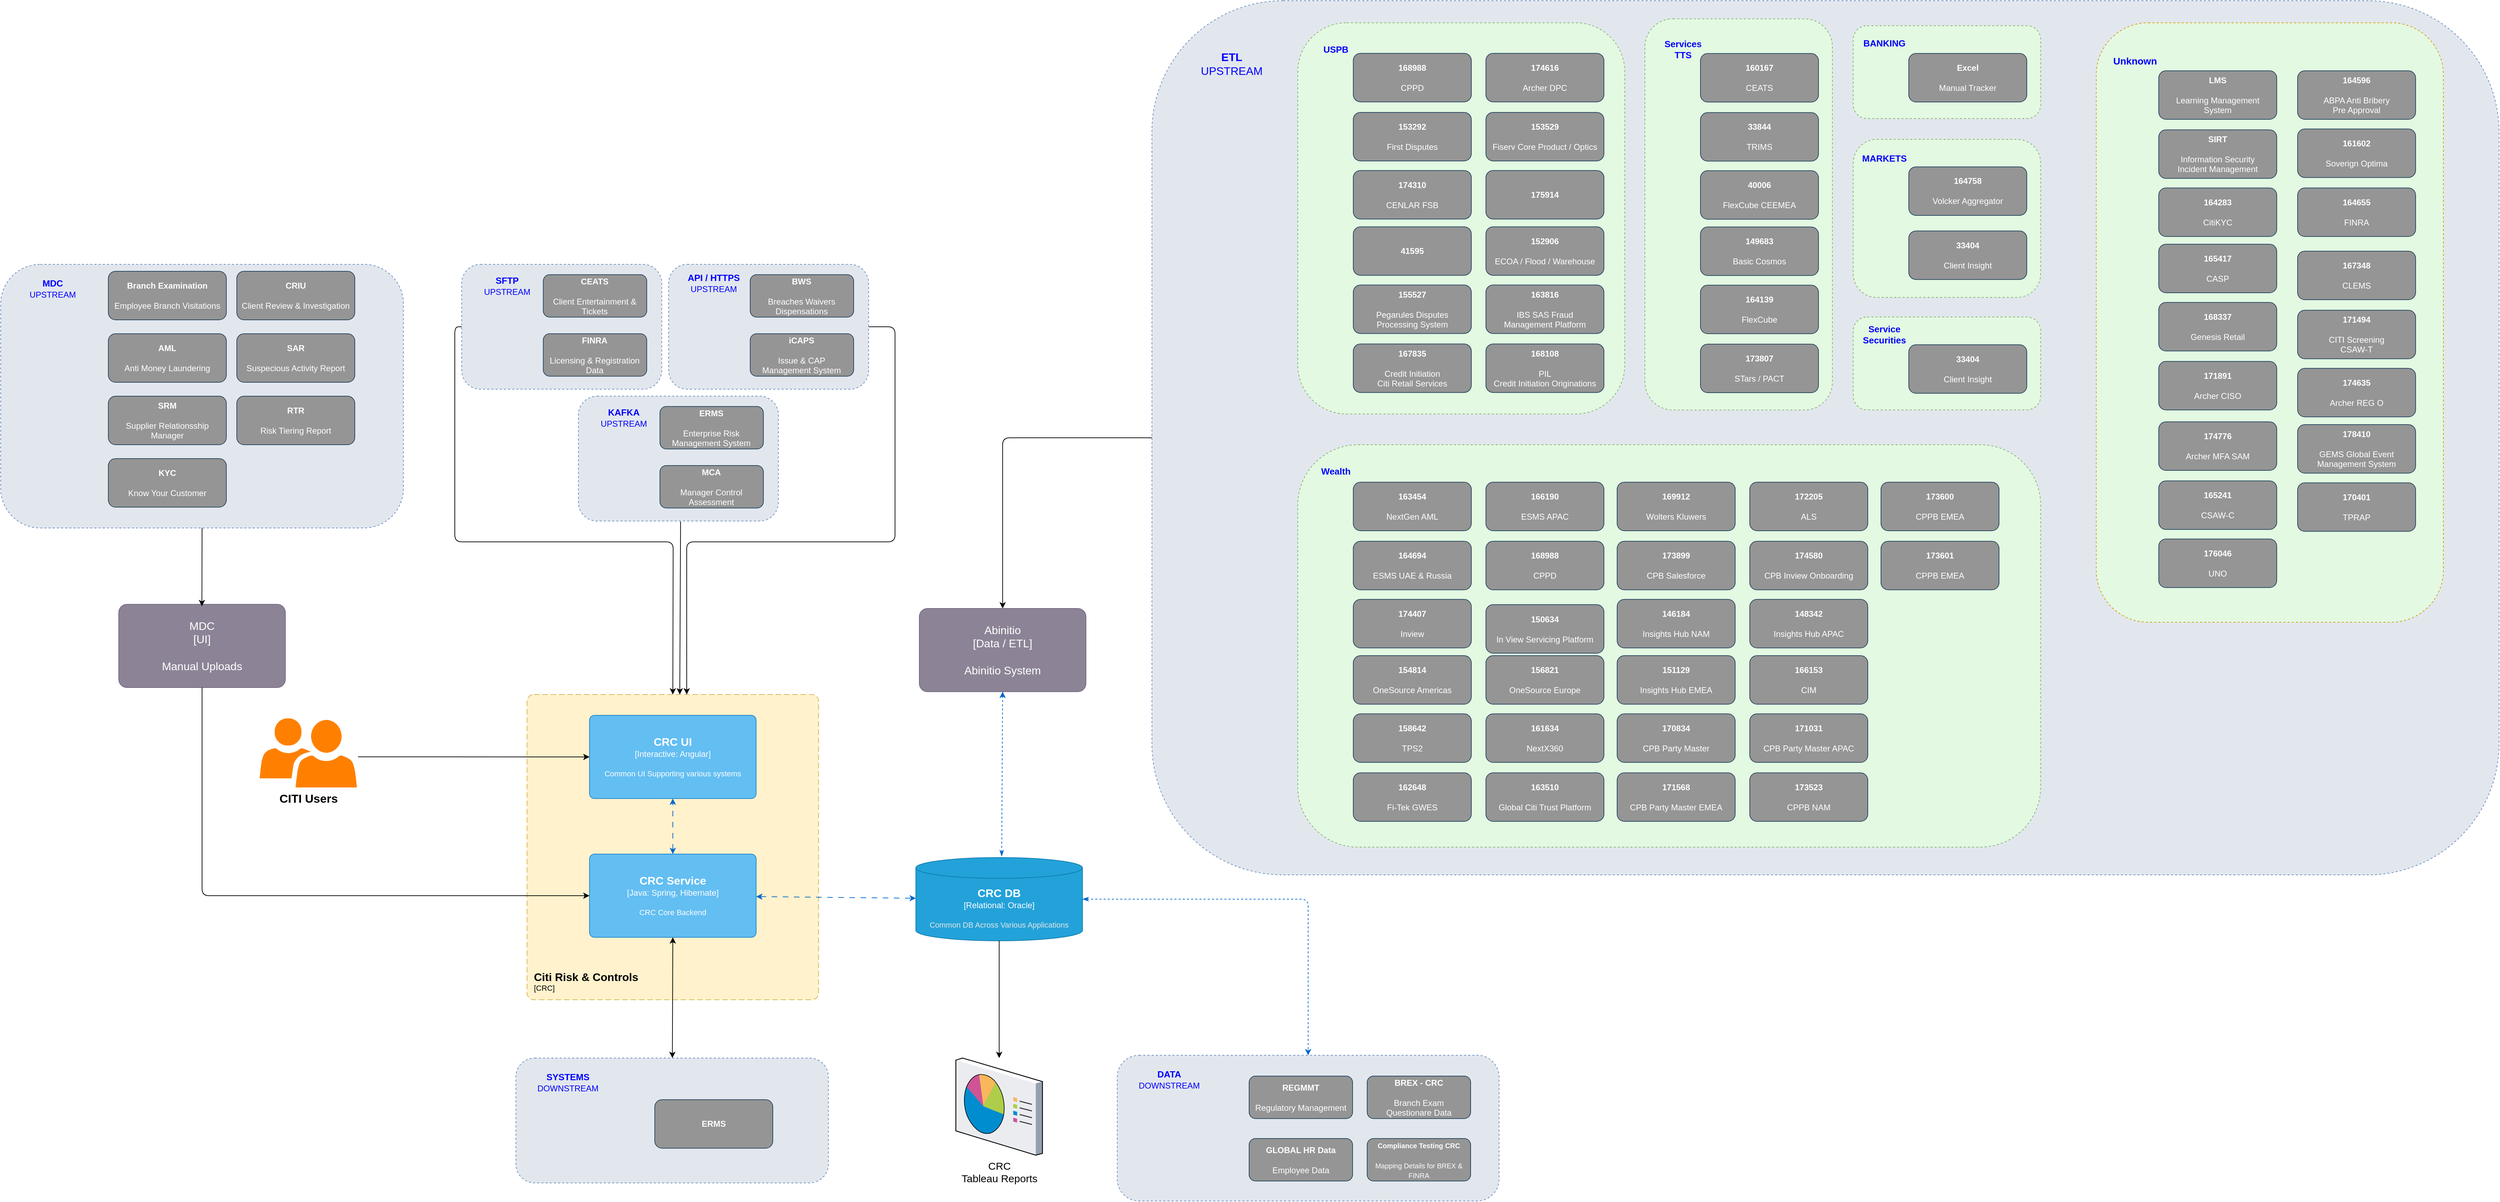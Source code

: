 <mxfile>
    <diagram id="bYiit0HkzSNfq9MBpLNF" name="Page-1">
        <mxGraphModel dx="2788" dy="2652" grid="1" gridSize="10" guides="1" tooltips="1" connect="1" arrows="1" fold="1" page="1" pageScale="1" pageWidth="850" pageHeight="1100" math="0" shadow="0">
            <root>
                <mxCell id="0"/>
                <mxCell id="1" parent="0"/>
                <object placeholders="1" c4Name="MDC" c4Description="Manual Uploads" label="%c4Name%&#xa;[%c4Type%]&#xa;&#xa;%c4Description%" c4Type="UI" id="27">
                    <mxCell style="rounded=1;whiteSpace=wrap;labelBackgroundColor=none;fillColor=#8C8496;fontColor=#ffffff;align=center;arcSize=10;strokeColor=#736782;metaEdit=1;resizable=0;points=[[0.25,0,0],[0.5,0,0],[0.75,0,0],[1,0.25,0],[1,0.5,0],[1,0.75,0],[0.75,1,0],[0.5,1,0],[0.25,1,0],[0,0.75,0],[0,0.5,0],[0,0.25,0]];fontSize=16;" parent="1" vertex="1">
                        <mxGeometry x="222" y="-100" width="240" height="120" as="geometry"/>
                    </mxCell>
                </object>
                <mxCell id="28" value="" style="group" parent="1" vertex="1" connectable="0">
                    <mxGeometry x="52" y="-590" width="580" height="380" as="geometry"/>
                </mxCell>
                <mxCell id="10" value="" style="rounded=1;whiteSpace=wrap;html=1;fillColor=light-dark(#e2e7ee, #1d293b);strokeColor=#6c8ebf;dashed=1;" parent="28" vertex="1">
                    <mxGeometry width="580" height="380" as="geometry"/>
                </mxCell>
                <mxCell id="11" value="&lt;font style=&quot;color: rgb(0, 0, 255);&quot;&gt;&lt;b&gt;&lt;font style=&quot;font-size: 13px;&quot;&gt;MDC&lt;br&gt;&lt;/font&gt;&lt;/b&gt;&lt;span style=&quot;color: rgb(0, 0, 255);&quot;&gt;UPSTREAM&lt;/span&gt;&lt;b&gt;&lt;font style=&quot;font-size: 13px;&quot;&gt;&lt;/font&gt;&lt;/b&gt;&lt;/font&gt;" style="text;html=1;align=center;verticalAlign=middle;whiteSpace=wrap;rounded=0;" parent="28" vertex="1">
                    <mxGeometry x="40" y="20" width="70" height="30" as="geometry"/>
                </mxCell>
                <mxCell id="18" value="&lt;font&gt;&lt;b style=&quot;&quot;&gt;&lt;font style=&quot;color: rgb(255, 255, 255);&quot;&gt;Branch Examination&lt;/font&gt;&lt;/b&gt;&lt;br&gt;&lt;br&gt;&lt;font style=&quot;color: rgb(255, 255, 255);&quot;&gt;Employee Branch Visitations&lt;/font&gt;&lt;/font&gt;" style="rounded=1;whiteSpace=wrap;html=1;fillColor=#959595;strokeColor=#23445d;" parent="28" vertex="1">
                    <mxGeometry x="155" y="10" width="170" height="70" as="geometry"/>
                </mxCell>
                <mxCell id="19" value="&lt;font&gt;&lt;b style=&quot;&quot;&gt;&lt;font style=&quot;color: rgb(255, 255, 255);&quot;&gt;AML&lt;/font&gt;&lt;/b&gt;&lt;br&gt;&lt;br&gt;&lt;font style=&quot;color: rgb(255, 255, 255);&quot;&gt;Anti Money Laundering&lt;/font&gt;&lt;/font&gt;" style="rounded=1;whiteSpace=wrap;html=1;fillColor=#959595;strokeColor=#23445d;" parent="28" vertex="1">
                    <mxGeometry x="155" y="100" width="170" height="70" as="geometry"/>
                </mxCell>
                <mxCell id="20" value="&lt;font&gt;&lt;b style=&quot;&quot;&gt;&lt;font style=&quot;color: rgb(255, 255, 255);&quot;&gt;SRM&lt;/font&gt;&lt;/b&gt;&lt;br&gt;&lt;br&gt;&lt;font style=&quot;color: rgb(255, 255, 255);&quot;&gt;Supplier Relationsship Manager&lt;/font&gt;&lt;/font&gt;" style="rounded=1;whiteSpace=wrap;html=1;fillColor=#959595;strokeColor=#23445d;" parent="28" vertex="1">
                    <mxGeometry x="155" y="190" width="170" height="70" as="geometry"/>
                </mxCell>
                <mxCell id="21" value="&lt;font&gt;&lt;b style=&quot;&quot;&gt;&lt;font style=&quot;color: rgb(255, 255, 255);&quot;&gt;KYC&lt;/font&gt;&lt;/b&gt;&lt;br&gt;&lt;br&gt;&lt;font style=&quot;color: rgb(255, 255, 255);&quot;&gt;Know Your Customer&lt;/font&gt;&lt;/font&gt;" style="rounded=1;whiteSpace=wrap;html=1;fillColor=#959595;strokeColor=#23445d;" parent="28" vertex="1">
                    <mxGeometry x="155" y="280" width="170" height="70" as="geometry"/>
                </mxCell>
                <mxCell id="22" value="&lt;font&gt;&lt;b style=&quot;&quot;&gt;&lt;font style=&quot;color: rgb(255, 255, 255);&quot;&gt;CRIU&lt;/font&gt;&lt;/b&gt;&lt;br&gt;&lt;br&gt;&lt;font style=&quot;color: rgb(255, 255, 255);&quot;&gt;Client Review &amp;amp; Investigation&lt;/font&gt;&lt;/font&gt;" style="rounded=1;whiteSpace=wrap;html=1;fillColor=#959595;strokeColor=#23445d;" parent="28" vertex="1">
                    <mxGeometry x="340" y="10" width="170" height="70" as="geometry"/>
                </mxCell>
                <mxCell id="23" value="&lt;font&gt;&lt;b style=&quot;&quot;&gt;&lt;font style=&quot;color: rgb(255, 255, 255);&quot;&gt;SAR&lt;br&gt;&lt;/font&gt;&lt;/b&gt;&lt;br&gt;&lt;font style=&quot;color: rgb(255, 255, 255);&quot;&gt;Suspecious Activity Report&lt;/font&gt;&lt;/font&gt;" style="rounded=1;whiteSpace=wrap;html=1;fillColor=#959595;strokeColor=#23445d;" parent="28" vertex="1">
                    <mxGeometry x="340" y="100" width="170" height="70" as="geometry"/>
                </mxCell>
                <mxCell id="24" value="&lt;font&gt;&lt;b style=&quot;&quot;&gt;&lt;font style=&quot;color: rgb(255, 255, 255);&quot;&gt;RTR&lt;br&gt;&lt;/font&gt;&lt;/b&gt;&lt;br&gt;&lt;font style=&quot;color: rgb(255, 255, 255);&quot;&gt;Risk Tiering Report&lt;/font&gt;&lt;/font&gt;" style="rounded=1;whiteSpace=wrap;html=1;fillColor=#959595;strokeColor=#23445d;" parent="28" vertex="1">
                    <mxGeometry x="340" y="190" width="170" height="70" as="geometry"/>
                </mxCell>
                <object placeholders="1" c4Name="Citi Risk &amp; Controls" c4Type="SystemScopeBoundary" c4Application="CRC" label="&lt;font style=&quot;font-size: 16px&quot;&gt;&lt;b&gt;&lt;div style=&quot;text-align: left&quot;&gt;%c4Name%&lt;/div&gt;&lt;/b&gt;&lt;/font&gt;&lt;div style=&quot;text-align: left&quot;&gt;[%c4Application%]&lt;/div&gt;" id="29">
                    <mxCell style="rounded=1;fontSize=11;whiteSpace=wrap;html=1;dashed=1;arcSize=20;labelBackgroundColor=none;align=left;verticalAlign=bottom;labelBorderColor=none;spacingTop=0;spacing=10;dashPattern=8 4;metaEdit=1;rotatable=0;perimeter=rectanglePerimeter;noLabel=0;labelPadding=0;allowArrows=0;connectable=0;expand=0;recursiveResize=0;editable=1;pointerEvents=0;absoluteArcSize=1;points=[[0.25,0,0],[0.5,0,0],[0.75,0,0],[1,0.25,0],[1,0.5,0],[1,0.75,0],[0.75,1,0],[0.5,1,0],[0.25,1,0],[0,0.75,0],[0,0.5,0],[0,0.25,0]];strokeColor=#d6b656;fillColor=#fff2cc;" parent="1" vertex="1">
                        <mxGeometry x="810" y="30" width="420" height="440" as="geometry"/>
                    </mxCell>
                </object>
                <object c4Name="CRC UI" c4Type="Interactive" c4Technology="Angular" label="&lt;font style=&quot;font-size: 16px&quot;&gt;&lt;b&gt;%c4Name%&lt;/b&gt;&lt;/font&gt;&lt;div&gt;[%c4Type%: %c4Technology%]&lt;/div&gt;&lt;br&gt;&lt;div&gt;&lt;font style=&quot;font-size: 11px&quot;&gt;%c4Description%&lt;/font&gt;&lt;/div&gt;" placeholders="1" c4Description="Common UI Supporting various systems" id="31">
                    <mxCell style="rounded=1;whiteSpace=wrap;html=1;labelBackgroundColor=none;fillColor=#63BEF2;fontColor=#ffffff;align=center;arcSize=6;strokeColor=#2086C9;metaEdit=1;resizable=0;points=[[0.25,0,0],[0.5,0,0],[0.75,0,0],[1,0.25,0],[1,0.5,0],[1,0.75,0],[0.75,1,0],[0.5,1,0],[0.25,1,0],[0,0.75,0],[0,0.5,0],[0,0.25,0]];" parent="1" vertex="1">
                        <mxGeometry x="900" y="60" width="240" height="120" as="geometry"/>
                    </mxCell>
                </object>
                <object placeholders="1" c4Name="CRC Service" c4Type="Java" c4Technology="Spring, Hibernate" c4Description="CRC Core Backend" label="&lt;font style=&quot;font-size: 16px&quot;&gt;&lt;b&gt;%c4Name%&lt;/b&gt;&lt;/font&gt;&lt;div&gt;[%c4Type%: %c4Technology%]&lt;/div&gt;&lt;br&gt;&lt;div&gt;&lt;font style=&quot;font-size: 11px&quot;&gt;%c4Description%&lt;/font&gt;&lt;/div&gt;" id="33">
                    <mxCell style="rounded=1;whiteSpace=wrap;html=1;labelBackgroundColor=none;fillColor=#63BEF2;fontColor=#ffffff;align=center;arcSize=6;strokeColor=#2086C9;metaEdit=1;resizable=0;points=[[0.25,0,0],[0.5,0,0],[0.75,0,0],[1,0.25,0],[1,0.5,0],[1,0.75,0],[0.75,1,0],[0.5,1,0],[0.25,1,0],[0,0.75,0],[0,0.5,0],[0,0.25,0]];" parent="1" vertex="1">
                        <mxGeometry x="900" y="260" width="240" height="120" as="geometry"/>
                    </mxCell>
                </object>
                <object placeholders="1" c4Name="CRC DB" c4Type="Relational" c4Technology="Oracle" c4Description="Common DB Across Various Applications" label="&lt;font style=&quot;font-size: 16px&quot;&gt;&lt;b&gt;%c4Name%&lt;/b&gt;&lt;/font&gt;&lt;div&gt;[%c4Type%:&amp;nbsp;%c4Technology%]&lt;/div&gt;&lt;br&gt;&lt;div&gt;&lt;font style=&quot;font-size: 11px&quot;&gt;&lt;font color=&quot;#E6E6E6&quot;&gt;%c4Description%&lt;/font&gt;&lt;/div&gt;" id="34">
                    <mxCell style="shape=cylinder3;size=15;whiteSpace=wrap;html=1;boundedLbl=1;rounded=0;labelBackgroundColor=none;fillColor=#23A2D9;fontSize=12;fontColor=#ffffff;align=center;strokeColor=#0E7DAD;metaEdit=1;points=[[0.5,0,0],[1,0.25,0],[1,0.5,0],[1,0.75,0],[0.5,1,0],[0,0.75,0],[0,0.5,0],[0,0.25,0]];resizable=0;" parent="1" vertex="1">
                        <mxGeometry x="1370" y="265" width="240" height="120" as="geometry"/>
                    </mxCell>
                </object>
                <mxCell id="37" value="" style="endArrow=classic;html=1;exitX=0.5;exitY=1;exitDx=0;exitDy=0;exitPerimeter=0;edgeStyle=elbowEdgeStyle;entryX=0;entryY=0.5;entryDx=0;entryDy=0;entryPerimeter=0;elbow=vertical;" parent="1" target="33" edge="1">
                    <mxGeometry width="50" height="50" relative="1" as="geometry">
                        <mxPoint x="342" y="20" as="sourcePoint"/>
                        <mxPoint x="630" y="360" as="targetPoint"/>
                        <Array as="points">
                            <mxPoint x="630" y="320"/>
                        </Array>
                    </mxGeometry>
                </mxCell>
                <mxCell id="38" value="" style="endArrow=classic;html=1;exitX=0.5;exitY=1;exitDx=0;exitDy=0;entryX=0.499;entryY=0.023;entryDx=0;entryDy=0;entryPerimeter=0;" parent="1" source="10" target="27" edge="1">
                    <mxGeometry width="50" height="50" relative="1" as="geometry">
                        <mxPoint x="892" y="-120" as="sourcePoint"/>
                        <mxPoint x="342" y="-100" as="targetPoint"/>
                    </mxGeometry>
                </mxCell>
                <mxCell id="39" value="&lt;font style=&quot;font-size: 17px;&quot;&gt;&lt;b&gt;CITI Users&lt;/b&gt;&lt;/font&gt;" style="sketch=0;pointerEvents=1;shadow=0;dashed=0;html=1;strokeColor=none;labelPosition=center;verticalLabelPosition=bottom;verticalAlign=top;align=center;fillColor=#FF8000;shape=mxgraph.mscae.intune.user_group" parent="1" vertex="1">
                    <mxGeometry x="425" y="64" width="140" height="100" as="geometry"/>
                </mxCell>
                <mxCell id="40" value="" style="endArrow=classic;html=1;exitX=1.012;exitY=0.559;exitDx=0;exitDy=0;exitPerimeter=0;entryX=0;entryY=0.5;entryDx=0;entryDy=0;entryPerimeter=0;" parent="1" source="39" target="31" edge="1">
                    <mxGeometry width="50" height="50" relative="1" as="geometry">
                        <mxPoint x="680" y="160" as="sourcePoint"/>
                        <mxPoint x="730" y="110" as="targetPoint"/>
                    </mxGeometry>
                </mxCell>
                <mxCell id="52" value="" style="endArrow=classic;startArrow=classic;html=1;dashed=1;dashPattern=8 8;strokeColor=#0066CC;entryX=0.5;entryY=1;entryDx=0;entryDy=0;entryPerimeter=0;exitX=0.5;exitY=0;exitDx=0;exitDy=0;exitPerimeter=0;" parent="1" source="33" target="31" edge="1">
                    <mxGeometry width="50" height="50" relative="1" as="geometry">
                        <mxPoint x="1000" y="250" as="sourcePoint"/>
                        <mxPoint x="1050" y="200" as="targetPoint"/>
                    </mxGeometry>
                </mxCell>
                <mxCell id="53" value="" style="endArrow=classic;startArrow=classic;html=1;dashed=1;dashPattern=8 8;strokeColor=#0066CC;" parent="1" source="33" target="34" edge="1">
                    <mxGeometry width="50" height="50" relative="1" as="geometry">
                        <mxPoint x="1170" y="320" as="sourcePoint"/>
                        <mxPoint x="1170" y="240" as="targetPoint"/>
                    </mxGeometry>
                </mxCell>
                <mxCell id="54" value="" style="group" parent="1" vertex="1" connectable="0">
                    <mxGeometry x="794" y="554" width="450" height="180" as="geometry"/>
                </mxCell>
                <mxCell id="42" value="" style="rounded=1;whiteSpace=wrap;html=1;fillColor=light-dark(#e2e7ee, #1d293b);strokeColor=#6c8ebf;dashed=1;" parent="54" vertex="1">
                    <mxGeometry width="450" height="180" as="geometry"/>
                </mxCell>
                <mxCell id="43" value="&lt;font style=&quot;color: rgb(0, 0, 255);&quot;&gt;&lt;b&gt;&lt;font style=&quot;font-size: 13px;&quot;&gt;SYSTEMS&lt;br&gt;&lt;/font&gt;&lt;/b&gt;&lt;span style=&quot;color: rgb(0, 0, 255);&quot;&gt;DOWNSTREAM&lt;/span&gt;&lt;b&gt;&lt;font style=&quot;font-size: 13px;&quot;&gt;&lt;/font&gt;&lt;/b&gt;&lt;/font&gt;" style="text;html=1;align=center;verticalAlign=middle;whiteSpace=wrap;rounded=0;" parent="54" vertex="1">
                    <mxGeometry x="40" y="20" width="70" height="30" as="geometry"/>
                </mxCell>
                <mxCell id="44" value="&lt;font&gt;&lt;b style=&quot;&quot;&gt;&lt;font style=&quot;color: rgb(255, 255, 255);&quot;&gt;ERMS&lt;/font&gt;&lt;/b&gt;&lt;br&gt;&lt;/font&gt;" style="rounded=1;whiteSpace=wrap;html=1;fillColor=#959595;strokeColor=#23445d;" parent="54" vertex="1">
                    <mxGeometry x="200" y="60" width="170" height="70" as="geometry"/>
                </mxCell>
                <mxCell id="55" value="" style="endArrow=classic;startArrow=classic;html=1;entryX=0.5;entryY=1;entryDx=0;entryDy=0;entryPerimeter=0;" parent="1" source="42" target="33" edge="1">
                    <mxGeometry width="50" height="50" relative="1" as="geometry">
                        <mxPoint x="710" y="770" as="sourcePoint"/>
                        <mxPoint x="760" y="720" as="targetPoint"/>
                    </mxGeometry>
                </mxCell>
                <mxCell id="56" value="&lt;font style=&quot;font-size: 15px;&quot;&gt;CRC&lt;br&gt;Tableau Reports&lt;/font&gt;" style="verticalLabelPosition=bottom;sketch=0;aspect=fixed;html=1;verticalAlign=top;strokeColor=none;align=center;outlineConnect=0;shape=mxgraph.citrix.reporting;" parent="1" vertex="1">
                    <mxGeometry x="1427.61" y="554" width="124.78" height="140" as="geometry"/>
                </mxCell>
                <mxCell id="57" value="" style="endArrow=classic;html=1;exitX=0.5;exitY=1;exitDx=0;exitDy=0;exitPerimeter=0;" parent="1" source="34" target="56" edge="1">
                    <mxGeometry width="50" height="50" relative="1" as="geometry">
                        <mxPoint x="1440" y="770" as="sourcePoint"/>
                        <mxPoint x="1490" y="720" as="targetPoint"/>
                    </mxGeometry>
                </mxCell>
                <mxCell id="59" value="" style="rounded=1;whiteSpace=wrap;html=1;fillColor=light-dark(#e2e7ee, #1d293b);strokeColor=#6c8ebf;dashed=1;container=0;" parent="1" vertex="1">
                    <mxGeometry x="716" y="-590" width="288" height="180" as="geometry"/>
                </mxCell>
                <mxCell id="60" value="&lt;font style=&quot;color: rgb(0, 0, 255);&quot;&gt;&lt;b&gt;&lt;font style=&quot;font-size: 13px;&quot;&gt;SFTP&lt;br&gt;&lt;/font&gt;&lt;/b&gt;&lt;span style=&quot;color: rgb(0, 0, 255);&quot;&gt;UPSTREAM&lt;/span&gt;&lt;b&gt;&lt;font style=&quot;font-size: 13px;&quot;&gt;&lt;/font&gt;&lt;/b&gt;&lt;/font&gt;" style="text;html=1;align=center;verticalAlign=middle;whiteSpace=wrap;rounded=0;container=0;" parent="1" vertex="1">
                    <mxGeometry x="751.059" y="-572.5" width="61.353" height="26.25" as="geometry"/>
                </mxCell>
                <mxCell id="61" value="&lt;font&gt;&lt;b style=&quot;&quot;&gt;&lt;font style=&quot;color: rgb(255, 255, 255);&quot;&gt;CEATS&lt;br&gt;&lt;/font&gt;&lt;/b&gt;&lt;font style=&quot;color: rgb(255, 255, 255);&quot;&gt;&lt;br&gt;Client Entertainment &amp;amp; Tickets&lt;/font&gt;&lt;/font&gt;" style="rounded=1;whiteSpace=wrap;html=1;fillColor=#959595;strokeColor=#23445d;container=0;" parent="1" vertex="1">
                    <mxGeometry x="833.447" y="-575.125" width="149" height="61.25" as="geometry"/>
                </mxCell>
                <mxCell id="65" value="&lt;font&gt;&lt;b style=&quot;&quot;&gt;&lt;font style=&quot;color: rgb(255, 255, 255);&quot;&gt;FINRA&lt;/font&gt;&lt;/b&gt;&lt;br&gt;&lt;br&gt;&lt;font style=&quot;color: rgb(255, 255, 255);&quot;&gt;Licensing &amp;amp; Registration Data&lt;/font&gt;&lt;/font&gt;" style="rounded=1;whiteSpace=wrap;html=1;fillColor=#959595;strokeColor=#23445d;container=0;" parent="1" vertex="1">
                    <mxGeometry x="833.447" y="-490" width="149" height="61.25" as="geometry"/>
                </mxCell>
                <mxCell id="83" value="" style="rounded=1;whiteSpace=wrap;html=1;fillColor=light-dark(#e2e7ee, #1d293b);strokeColor=#6c8ebf;dashed=1;container=0;" parent="1" vertex="1">
                    <mxGeometry x="884" y="-400" width="288" height="180" as="geometry"/>
                </mxCell>
                <mxCell id="84" value="&lt;font style=&quot;color: rgb(0, 0, 255);&quot;&gt;&lt;b&gt;&lt;font style=&quot;font-size: 13px;&quot;&gt;KAFKA&lt;br&gt;&lt;/font&gt;&lt;/b&gt;&lt;span style=&quot;color: rgb(0, 0, 255);&quot;&gt;UPSTREAM&lt;/span&gt;&lt;b&gt;&lt;font style=&quot;font-size: 13px;&quot;&gt;&lt;/font&gt;&lt;/b&gt;&lt;/font&gt;" style="text;html=1;align=center;verticalAlign=middle;whiteSpace=wrap;rounded=0;container=0;" parent="1" vertex="1">
                    <mxGeometry x="919.059" y="-382.5" width="61.353" height="26.25" as="geometry"/>
                </mxCell>
                <mxCell id="85" value="&lt;font&gt;&lt;b style=&quot;&quot;&gt;&lt;font style=&quot;color: rgb(255, 255, 255);&quot;&gt;ERMS&lt;/font&gt;&lt;/b&gt;&lt;br&gt;&lt;br&gt;&lt;font style=&quot;color: rgb(255, 255, 255);&quot;&gt;Enterprise Risk &lt;br&gt;Management System&lt;/font&gt;&lt;/font&gt;" style="rounded=1;whiteSpace=wrap;html=1;fillColor=#959595;strokeColor=#23445d;container=0;" parent="1" vertex="1">
                    <mxGeometry x="1001.447" y="-385.125" width="149" height="61.25" as="geometry"/>
                </mxCell>
                <mxCell id="86" value="&lt;font&gt;&lt;b style=&quot;&quot;&gt;&lt;font style=&quot;color: rgb(255, 255, 255);&quot;&gt;MCA&lt;/font&gt;&lt;/b&gt;&lt;br&gt;&lt;br&gt;&lt;font style=&quot;color: rgb(255, 255, 255);&quot;&gt;Manager Control Assessment&lt;/font&gt;&lt;/font&gt;" style="rounded=1;whiteSpace=wrap;html=1;fillColor=#959595;strokeColor=#23445d;container=0;" parent="1" vertex="1">
                    <mxGeometry x="1001.447" y="-300" width="149" height="61.25" as="geometry"/>
                </mxCell>
                <mxCell id="87" value="" style="rounded=1;whiteSpace=wrap;html=1;fillColor=light-dark(#e2e7ee, #1d293b);strokeColor=#6c8ebf;dashed=1;container=0;" parent="1" vertex="1">
                    <mxGeometry x="1014" y="-590" width="288" height="180" as="geometry"/>
                </mxCell>
                <mxCell id="88" value="&lt;font style=&quot;color: rgb(0, 0, 255);&quot;&gt;&lt;b&gt;&lt;font style=&quot;font-size: 13px;&quot;&gt;API / HTTPS&lt;br&gt;&lt;/font&gt;&lt;/b&gt;&lt;span style=&quot;color: rgb(0, 0, 255);&quot;&gt;UPSTREAM&lt;/span&gt;&lt;b&gt;&lt;font style=&quot;font-size: 13px;&quot;&gt;&lt;/font&gt;&lt;/b&gt;&lt;/font&gt;" style="text;html=1;align=center;verticalAlign=middle;whiteSpace=wrap;rounded=0;container=0;" parent="1" vertex="1">
                    <mxGeometry x="1034" y="-576" width="90" height="26.25" as="geometry"/>
                </mxCell>
                <mxCell id="89" value="&lt;font&gt;&lt;b style=&quot;&quot;&gt;&lt;font style=&quot;color: rgb(255, 255, 255);&quot;&gt;BWS&lt;/font&gt;&lt;/b&gt;&lt;br&gt;&lt;br&gt;&lt;font style=&quot;color: rgb(255, 255, 255);&quot;&gt;Breaches Waivers Dispensations&lt;/font&gt;&lt;/font&gt;" style="rounded=1;whiteSpace=wrap;html=1;fillColor=#959595;strokeColor=#23445d;container=0;" parent="1" vertex="1">
                    <mxGeometry x="1131.447" y="-575.125" width="149" height="61.25" as="geometry"/>
                </mxCell>
                <mxCell id="90" value="&lt;font&gt;&lt;b style=&quot;&quot;&gt;&lt;font style=&quot;color: rgb(255, 255, 255);&quot;&gt;iCAPS&lt;br&gt;&lt;/font&gt;&lt;/b&gt;&lt;br&gt;&lt;font style=&quot;color: rgb(255, 255, 255);&quot;&gt;Issue &amp;amp; CAP &lt;br&gt;Management System&lt;/font&gt;&lt;/font&gt;" style="rounded=1;whiteSpace=wrap;html=1;fillColor=#959595;strokeColor=#23445d;container=0;" parent="1" vertex="1">
                    <mxGeometry x="1131.447" y="-490" width="149" height="61.25" as="geometry"/>
                </mxCell>
                <mxCell id="95" value="" style="endArrow=classic;html=1;exitX=0.511;exitY=1.004;exitDx=0;exitDy=0;exitPerimeter=0;" parent="1" source="83" edge="1">
                    <mxGeometry width="50" height="50" relative="1" as="geometry">
                        <mxPoint x="920" y="-230" as="sourcePoint"/>
                        <mxPoint x="1030" y="30" as="targetPoint"/>
                    </mxGeometry>
                </mxCell>
                <mxCell id="96" value="" style="endArrow=classic;html=1;exitX=0;exitY=0.5;exitDx=0;exitDy=0;edgeStyle=orthogonalEdgeStyle;elbow=vertical;" parent="1" source="59" edge="1">
                    <mxGeometry width="50" height="50" relative="1" as="geometry">
                        <mxPoint x="974" y="-210" as="sourcePoint"/>
                        <mxPoint x="1020" y="30" as="targetPoint"/>
                    </mxGeometry>
                </mxCell>
                <mxCell id="97" value="" style="endArrow=classic;html=1;exitX=1;exitY=0.5;exitDx=0;exitDy=0;edgeStyle=orthogonalEdgeStyle;" parent="1" source="87" edge="1">
                    <mxGeometry width="50" height="50" relative="1" as="geometry">
                        <mxPoint x="1380" y="-430" as="sourcePoint"/>
                        <mxPoint x="1040" y="30" as="targetPoint"/>
                        <Array as="points">
                            <mxPoint x="1340" y="-500"/>
                            <mxPoint x="1340" y="-190"/>
                            <mxPoint x="1040" y="-190"/>
                        </Array>
                    </mxGeometry>
                </mxCell>
                <mxCell id="109" value="" style="endArrow=classic;html=1;exitX=1;exitY=0.5;exitDx=0;exitDy=0;exitPerimeter=0;entryX=0.5;entryY=0;entryDx=0;entryDy=0;edgeStyle=orthogonalEdgeStyle;startArrow=classicThin;startFill=1;dashed=1;strokeColor=#0066CC;" parent="1" source="34" target="99" edge="1">
                    <mxGeometry width="50" height="50" relative="1" as="geometry">
                        <mxPoint x="1500" y="395" as="sourcePoint"/>
                        <mxPoint x="1500" y="740" as="targetPoint"/>
                    </mxGeometry>
                </mxCell>
                <object placeholders="1" c4Name="Abinitio" c4Type="Data / ETL" c4Description="Abinitio System" label="%c4Name%&#xa;[%c4Type%]&#xa;&#xa;%c4Description%" id="110">
                    <mxCell style="rounded=1;whiteSpace=wrap;labelBackgroundColor=none;fillColor=#8C8496;fontColor=#ffffff;align=center;arcSize=10;strokeColor=#736782;metaEdit=1;resizable=0;points=[[0.25,0,0],[0.5,0,0],[0.75,0,0],[1,0.25,0],[1,0.5,0],[1,0.75,0],[0.75,1,0],[0.5,1,0],[0.25,1,0],[0,0.75,0],[0,0.5,0],[0,0.25,0]];fontStyle=0;labelBorderColor=none;textShadow=0;fontSize=16;" parent="1" vertex="1">
                        <mxGeometry x="1375" y="-94" width="240" height="120" as="geometry"/>
                    </mxCell>
                </object>
                <mxCell id="111" value="" style="endArrow=classic;html=1;exitX=0.515;exitY=-0.014;exitDx=0;exitDy=0;exitPerimeter=0;entryX=0.5;entryY=1;entryDx=0;entryDy=0;startArrow=classicThin;startFill=1;dashed=1;strokeColor=#0066CC;entryPerimeter=0;" parent="1" source="34" target="110" edge="1">
                    <mxGeometry width="50" height="50" relative="1" as="geometry">
                        <mxPoint x="1620" y="335" as="sourcePoint"/>
                        <mxPoint x="2005" y="730" as="targetPoint"/>
                    </mxGeometry>
                </mxCell>
                <mxCell id="216" value="" style="group" vertex="1" connectable="0" parent="1">
                    <mxGeometry x="1660" y="550" width="550" height="210" as="geometry"/>
                </mxCell>
                <mxCell id="99" value="" style="rounded=1;whiteSpace=wrap;html=1;fillColor=light-dark(#e2e7ee, #1d293b);strokeColor=#6c8ebf;dashed=1;" parent="216" vertex="1">
                    <mxGeometry width="550" height="210" as="geometry"/>
                </mxCell>
                <mxCell id="100" value="&lt;font style=&quot;color: rgb(0, 0, 255);&quot;&gt;&lt;b&gt;&lt;font style=&quot;font-size: 13px;&quot;&gt;DATA&lt;br&gt;&lt;/font&gt;&lt;/b&gt;&lt;span style=&quot;color: rgb(0, 0, 255);&quot;&gt;DOWNSTREAM&lt;/span&gt;&lt;b&gt;&lt;font style=&quot;font-size: 13px;&quot;&gt;&lt;/font&gt;&lt;/b&gt;&lt;/font&gt;" style="text;html=1;align=center;verticalAlign=middle;whiteSpace=wrap;rounded=0;" parent="216" vertex="1">
                    <mxGeometry x="40" y="20" width="70" height="30" as="geometry"/>
                </mxCell>
                <mxCell id="105" value="&lt;font&gt;&lt;b style=&quot;&quot;&gt;&lt;font style=&quot;color: rgb(255, 255, 255);&quot;&gt;REGMMT&lt;/font&gt;&lt;/b&gt;&lt;br&gt;&lt;br&gt;&lt;font style=&quot;color: rgb(255, 255, 255);&quot;&gt;Regulatory Management&lt;/font&gt;&lt;/font&gt;" style="rounded=1;whiteSpace=wrap;html=1;fillColor=#959595;strokeColor=#23445d;container=0;" parent="216" vertex="1">
                    <mxGeometry x="189.997" y="30" width="149" height="61.25" as="geometry"/>
                </mxCell>
                <mxCell id="106" value="&lt;font&gt;&lt;b style=&quot;&quot;&gt;&lt;font style=&quot;color: rgb(255, 255, 255);&quot;&gt;BREX - CRC&lt;/font&gt;&lt;/b&gt;&lt;br&gt;&lt;br&gt;&lt;font style=&quot;color: rgb(255, 255, 255);&quot;&gt;Branch Exam &lt;br&gt;Questionare Data&lt;/font&gt;&lt;/font&gt;" style="rounded=1;whiteSpace=wrap;html=1;fillColor=#959595;strokeColor=#23445d;container=0;" parent="216" vertex="1">
                    <mxGeometry x="359.997" y="30" width="149" height="61.25" as="geometry"/>
                </mxCell>
                <mxCell id="107" value="&lt;font&gt;&lt;b style=&quot;&quot;&gt;&lt;font style=&quot;color: rgb(255, 255, 255);&quot;&gt;GLOBAL HR Data&lt;/font&gt;&lt;/b&gt;&lt;br&gt;&lt;br&gt;&lt;font style=&quot;color: rgb(255, 255, 255);&quot;&gt;Employee Data&lt;/font&gt;&lt;/font&gt;" style="rounded=1;whiteSpace=wrap;html=1;fillColor=#959595;strokeColor=#23445d;container=0;" parent="216" vertex="1">
                    <mxGeometry x="189.997" y="120" width="149" height="61.25" as="geometry"/>
                </mxCell>
                <mxCell id="108" value="&lt;font style=&quot;font-size: 10px;&quot;&gt;&lt;b style=&quot;&quot;&gt;&lt;font style=&quot;color: rgb(255, 255, 255);&quot;&gt;Compliance Testing CRC&lt;/font&gt;&lt;/b&gt;&lt;br&gt;&lt;br&gt;&lt;font style=&quot;color: rgb(255, 255, 255);&quot;&gt;Mapping Details for BREX &amp;amp; FINRA&lt;/font&gt;&lt;/font&gt;" style="rounded=1;whiteSpace=wrap;html=1;fillColor=#959595;strokeColor=#23445d;container=0;" parent="216" vertex="1">
                    <mxGeometry x="359.997" y="120" width="149" height="61.25" as="geometry"/>
                </mxCell>
                <mxCell id="217" value="" style="group" vertex="1" connectable="0" parent="1">
                    <mxGeometry x="1710" y="-970" width="1940" height="1260" as="geometry"/>
                </mxCell>
                <mxCell id="113" value="" style="rounded=1;whiteSpace=wrap;html=1;fillColor=light-dark(#e2e7ee, #1d293b);strokeColor=#6c8ebf;dashed=1;" parent="217" vertex="1">
                    <mxGeometry width="1940" height="1260" as="geometry"/>
                </mxCell>
                <mxCell id="114" value="&lt;font style=&quot;color: rgb(0, 0, 255);&quot;&gt;&lt;b&gt;&lt;font&gt;ETL&lt;br&gt;&lt;/font&gt;&lt;/b&gt;&lt;span style=&quot;color: rgb(0, 0, 255);&quot;&gt;UPSTREAM&lt;/span&gt;&lt;b&gt;&lt;font&gt;&lt;/font&gt;&lt;/b&gt;&lt;/font&gt;" style="text;html=1;align=center;verticalAlign=middle;whiteSpace=wrap;rounded=0;fontSize=16;" parent="217" vertex="1">
                    <mxGeometry x="80" y="75.82" width="70" height="30" as="geometry"/>
                </mxCell>
                <mxCell id="128" value="" style="group" parent="217" vertex="1" connectable="0">
                    <mxGeometry x="1010" y="36" width="270" height="133.88" as="geometry"/>
                </mxCell>
                <mxCell id="122" value="" style="rounded=1;whiteSpace=wrap;html=1;fillColor=#E3F9E2;strokeColor=#82b366;dashed=1;" parent="128" vertex="1">
                    <mxGeometry width="270" height="133.88" as="geometry"/>
                </mxCell>
                <mxCell id="121" value="&lt;font&gt;&lt;b style=&quot;&quot;&gt;&lt;font style=&quot;color: rgb(255, 255, 255);&quot;&gt;Excel&lt;br&gt;&lt;/font&gt;&lt;/b&gt;&lt;br&gt;&lt;font style=&quot;color: rgb(255, 255, 255);&quot;&gt;Manual Tracker&lt;/font&gt;&lt;/font&gt;" style="rounded=1;whiteSpace=wrap;html=1;fillColor=#959595;strokeColor=#23445d;" parent="128" vertex="1">
                    <mxGeometry x="80" y="40" width="170" height="70" as="geometry"/>
                </mxCell>
                <mxCell id="123" value="&lt;font style=&quot;color: rgb(0, 0, 255);&quot;&gt;&lt;b&gt;&lt;font style=&quot;font-size: 13px;&quot;&gt;BANKING&lt;/font&gt;&lt;/b&gt;&lt;br&gt;&lt;/font&gt;" style="text;html=1;align=center;verticalAlign=middle;whiteSpace=wrap;rounded=0;" parent="128" vertex="1">
                    <mxGeometry x="10" y="10" width="70" height="30" as="geometry"/>
                </mxCell>
                <mxCell id="129" value="" style="group" parent="217" vertex="1" connectable="0">
                    <mxGeometry x="1010" y="455.88" width="270" height="133.88" as="geometry"/>
                </mxCell>
                <mxCell id="130" value="" style="rounded=1;whiteSpace=wrap;html=1;fillColor=#E3F9E2;strokeColor=#82b366;dashed=1;" parent="129" vertex="1">
                    <mxGeometry width="270" height="133.88" as="geometry"/>
                </mxCell>
                <mxCell id="131" value="&lt;font&gt;&lt;b style=&quot;&quot;&gt;&lt;font style=&quot;color: rgb(255, 255, 255);&quot;&gt;33404&lt;br&gt;&lt;/font&gt;&lt;/b&gt;&lt;br&gt;&lt;font style=&quot;color: rgb(255, 255, 255);&quot;&gt;Client Insight&lt;/font&gt;&lt;/font&gt;" style="rounded=1;whiteSpace=wrap;html=1;fillColor=#959595;strokeColor=#23445d;" parent="129" vertex="1">
                    <mxGeometry x="80" y="40" width="170" height="70" as="geometry"/>
                </mxCell>
                <mxCell id="132" value="&lt;font style=&quot;color: rgb(0, 0, 255);&quot;&gt;&lt;b&gt;&lt;font style=&quot;font-size: 13px;&quot;&gt;Service Securities&lt;/font&gt;&lt;/b&gt;&lt;br&gt;&lt;/font&gt;" style="text;html=1;align=center;verticalAlign=middle;whiteSpace=wrap;rounded=0;" parent="129" vertex="1">
                    <mxGeometry x="10" y="10" width="70" height="30" as="geometry"/>
                </mxCell>
                <mxCell id="134" value="" style="rounded=1;whiteSpace=wrap;html=1;fillColor=#E3F9E2;strokeColor=#82b366;dashed=1;" parent="217" vertex="1">
                    <mxGeometry x="710" y="26.12" width="270" height="563.88" as="geometry"/>
                </mxCell>
                <mxCell id="135" value="&lt;font style=&quot;color: rgb(0, 0, 255);&quot;&gt;&lt;b&gt;&lt;font style=&quot;font-size: 13px;&quot;&gt;Services TTS&lt;/font&gt;&lt;/b&gt;&lt;br&gt;&lt;/font&gt;" style="text;html=1;align=center;verticalAlign=middle;whiteSpace=wrap;rounded=0;" parent="217" vertex="1">
                    <mxGeometry x="730" y="55" width="70" height="30" as="geometry"/>
                </mxCell>
                <mxCell id="136" value="&lt;font&gt;&lt;b style=&quot;&quot;&gt;&lt;font style=&quot;color: rgb(255, 255, 255);&quot;&gt;160167&lt;br&gt;&lt;/font&gt;&lt;/b&gt;&lt;br&gt;&lt;font style=&quot;color: rgb(255, 255, 255);&quot;&gt;CEATS&lt;/font&gt;&lt;/font&gt;" style="rounded=1;whiteSpace=wrap;html=1;fillColor=#959595;strokeColor=#23445d;" parent="217" vertex="1">
                    <mxGeometry x="790" y="76.12" width="170" height="70" as="geometry"/>
                </mxCell>
                <mxCell id="137" value="&lt;font&gt;&lt;b style=&quot;&quot;&gt;&lt;font style=&quot;color: rgb(255, 255, 255);&quot;&gt;33844&lt;br&gt;&lt;/font&gt;&lt;/b&gt;&lt;font style=&quot;color: rgb(255, 255, 255);&quot;&gt;&lt;br&gt;TRIMS&lt;/font&gt;&lt;/font&gt;" style="rounded=1;whiteSpace=wrap;html=1;fillColor=#959595;strokeColor=#23445d;" parent="217" vertex="1">
                    <mxGeometry x="790" y="161.25" width="170" height="70" as="geometry"/>
                </mxCell>
                <mxCell id="138" value="&lt;font&gt;&lt;b style=&quot;&quot;&gt;&lt;font style=&quot;color: rgb(255, 255, 255);&quot;&gt;40006&lt;br&gt;&lt;/font&gt;&lt;/b&gt;&lt;br&gt;&lt;font style=&quot;color: rgb(255, 255, 255);&quot;&gt;FlexCube CEEMEA&lt;/font&gt;&lt;/font&gt;" style="rounded=1;whiteSpace=wrap;html=1;fillColor=#959595;strokeColor=#23445d;" parent="217" vertex="1">
                    <mxGeometry x="790" y="245" width="170" height="70" as="geometry"/>
                </mxCell>
                <mxCell id="139" value="&lt;font&gt;&lt;b style=&quot;&quot;&gt;&lt;font style=&quot;color: rgb(255, 255, 255);&quot;&gt;149683&lt;br&gt;&lt;/font&gt;&lt;/b&gt;&lt;br&gt;&lt;font style=&quot;color: rgb(255, 255, 255);&quot;&gt;Basic Cosmos&lt;/font&gt;&lt;/font&gt;" style="rounded=1;whiteSpace=wrap;html=1;fillColor=#959595;strokeColor=#23445d;" parent="217" vertex="1">
                    <mxGeometry x="790" y="326.12" width="170" height="70" as="geometry"/>
                </mxCell>
                <mxCell id="140" value="&lt;font&gt;&lt;b style=&quot;&quot;&gt;&lt;font style=&quot;color: rgb(255, 255, 255);&quot;&gt;164139&lt;br&gt;&lt;/font&gt;&lt;/b&gt;&lt;font style=&quot;color: rgb(255, 255, 255);&quot;&gt;&lt;br&gt;FlexCube&lt;/font&gt;&lt;/font&gt;" style="rounded=1;whiteSpace=wrap;html=1;fillColor=#959595;strokeColor=#23445d;" parent="217" vertex="1">
                    <mxGeometry x="790" y="410" width="170" height="70" as="geometry"/>
                </mxCell>
                <mxCell id="141" value="&lt;font&gt;&lt;b style=&quot;&quot;&gt;&lt;font style=&quot;color: rgb(255, 255, 255);&quot;&gt;173807&lt;br&gt;&lt;/font&gt;&lt;/b&gt;&lt;br&gt;&lt;font style=&quot;color: rgb(255, 255, 255);&quot;&gt;STars / PACT&lt;/font&gt;&lt;/font&gt;" style="rounded=1;whiteSpace=wrap;html=1;fillColor=#959595;strokeColor=#23445d;" parent="217" vertex="1">
                    <mxGeometry x="790" y="495" width="170" height="70" as="geometry"/>
                </mxCell>
                <mxCell id="142" value="" style="group" parent="217" vertex="1" connectable="0">
                    <mxGeometry x="1010" y="199.88" width="270" height="227.76" as="geometry"/>
                </mxCell>
                <mxCell id="124" value="" style="rounded=1;whiteSpace=wrap;html=1;fillColor=#E3F9E2;strokeColor=#82b366;dashed=1;" parent="142" vertex="1">
                    <mxGeometry width="270" height="227.76" as="geometry"/>
                </mxCell>
                <mxCell id="125" value="&lt;font style=&quot;color: rgb(0, 0, 255);&quot;&gt;&lt;b&gt;&lt;font style=&quot;font-size: 13px;&quot;&gt;MARKETS&lt;/font&gt;&lt;/b&gt;&lt;br&gt;&lt;/font&gt;" style="text;html=1;align=center;verticalAlign=middle;whiteSpace=wrap;rounded=0;" parent="142" vertex="1">
                    <mxGeometry x="10" y="11.94" width="70" height="30" as="geometry"/>
                </mxCell>
                <mxCell id="126" value="&lt;font&gt;&lt;b style=&quot;&quot;&gt;&lt;font style=&quot;color: rgb(255, 255, 255);&quot;&gt;164758&lt;br&gt;&lt;/font&gt;&lt;/b&gt;&lt;br&gt;&lt;font style=&quot;color: rgb(255, 255, 255);&quot;&gt;Volcker Aggregator&lt;/font&gt;&lt;/font&gt;" style="rounded=1;whiteSpace=wrap;html=1;fillColor=#959595;strokeColor=#23445d;" parent="142" vertex="1">
                    <mxGeometry x="80" y="39.57" width="170" height="70" as="geometry"/>
                </mxCell>
                <mxCell id="133" value="&lt;font&gt;&lt;b style=&quot;&quot;&gt;&lt;font style=&quot;color: rgb(255, 255, 255);&quot;&gt;33404&lt;br&gt;&lt;/font&gt;&lt;/b&gt;&lt;br&gt;&lt;font style=&quot;color: rgb(255, 255, 255);&quot;&gt;Client Insight&lt;/font&gt;&lt;/font&gt;" style="rounded=1;whiteSpace=wrap;html=1;fillColor=#959595;strokeColor=#23445d;" parent="142" vertex="1">
                    <mxGeometry x="80" y="131.94" width="170" height="70" as="geometry"/>
                </mxCell>
                <mxCell id="144" value="" style="rounded=1;whiteSpace=wrap;html=1;fillColor=#E3F9E2;strokeColor=#82b366;dashed=1;" parent="217" vertex="1">
                    <mxGeometry x="210" y="31.82" width="471" height="563.88" as="geometry"/>
                </mxCell>
                <mxCell id="145" value="&lt;font style=&quot;color: rgb(0, 0, 255);&quot;&gt;&lt;b&gt;&lt;font style=&quot;font-size: 13px;&quot;&gt;USPB&lt;/font&gt;&lt;/b&gt;&lt;br&gt;&lt;/font&gt;" style="text;html=1;align=center;verticalAlign=middle;whiteSpace=wrap;rounded=0;" parent="217" vertex="1">
                    <mxGeometry x="230" y="54.7" width="70" height="30" as="geometry"/>
                </mxCell>
                <mxCell id="146" value="&lt;font&gt;&lt;b style=&quot;&quot;&gt;&lt;font style=&quot;color: rgb(255, 255, 255);&quot;&gt;168988&lt;br&gt;&lt;/font&gt;&lt;/b&gt;&lt;br&gt;&lt;font style=&quot;color: rgb(255, 255, 255);&quot;&gt;CPPD&lt;/font&gt;&lt;/font&gt;" style="rounded=1;whiteSpace=wrap;html=1;fillColor=#959595;strokeColor=#23445d;" parent="217" vertex="1">
                    <mxGeometry x="290" y="75.82" width="170" height="70" as="geometry"/>
                </mxCell>
                <mxCell id="147" value="&lt;font&gt;&lt;b style=&quot;&quot;&gt;&lt;font style=&quot;color: rgb(255, 255, 255);&quot;&gt;153292&lt;br&gt;&lt;/font&gt;&lt;/b&gt;&lt;font style=&quot;color: rgb(255, 255, 255);&quot;&gt;&lt;br&gt;First Disputes&lt;/font&gt;&lt;/font&gt;" style="rounded=1;whiteSpace=wrap;html=1;fillColor=#959595;strokeColor=#23445d;" parent="217" vertex="1">
                    <mxGeometry x="290" y="160.95" width="170" height="70" as="geometry"/>
                </mxCell>
                <mxCell id="148" value="&lt;font&gt;&lt;b style=&quot;&quot;&gt;&lt;font style=&quot;color: rgb(255, 255, 255);&quot;&gt;174310&lt;br&gt;&lt;/font&gt;&lt;/b&gt;&lt;br&gt;&lt;font style=&quot;color: rgb(255, 255, 255);&quot;&gt;CENLAR FSB&lt;/font&gt;&lt;/font&gt;" style="rounded=1;whiteSpace=wrap;html=1;fillColor=#959595;strokeColor=#23445d;" parent="217" vertex="1">
                    <mxGeometry x="290" y="244.7" width="170" height="70" as="geometry"/>
                </mxCell>
                <mxCell id="149" value="&lt;font&gt;&lt;b style=&quot;&quot;&gt;&lt;font style=&quot;color: rgb(255, 255, 255);&quot;&gt;41595&lt;/font&gt;&lt;/b&gt;&lt;/font&gt;" style="rounded=1;whiteSpace=wrap;html=1;fillColor=#959595;strokeColor=#23445d;" parent="217" vertex="1">
                    <mxGeometry x="290" y="325.82" width="170" height="70" as="geometry"/>
                </mxCell>
                <mxCell id="150" value="&lt;font&gt;&lt;b style=&quot;&quot;&gt;&lt;font style=&quot;color: rgb(255, 255, 255);&quot;&gt;155527&lt;br&gt;&lt;/font&gt;&lt;/b&gt;&lt;font style=&quot;color: rgb(255, 255, 255);&quot;&gt;&lt;br&gt;Pegarules Disputes &lt;br&gt;Processing System&lt;/font&gt;&lt;/font&gt;" style="rounded=1;whiteSpace=wrap;html=1;fillColor=#959595;strokeColor=#23445d;" parent="217" vertex="1">
                    <mxGeometry x="290" y="409.7" width="170" height="70" as="geometry"/>
                </mxCell>
                <mxCell id="151" value="&lt;font&gt;&lt;b style=&quot;&quot;&gt;&lt;font style=&quot;color: rgb(255, 255, 255);&quot;&gt;167835&lt;br&gt;&lt;/font&gt;&lt;/b&gt;&lt;br&gt;&lt;font style=&quot;color: rgb(255, 255, 255);&quot;&gt;Credit Initiation &lt;br&gt;Citi Retail Services&lt;/font&gt;&lt;/font&gt;" style="rounded=1;whiteSpace=wrap;html=1;fillColor=#959595;strokeColor=#23445d;" parent="217" vertex="1">
                    <mxGeometry x="290" y="494.7" width="170" height="70" as="geometry"/>
                </mxCell>
                <mxCell id="152" value="&lt;font&gt;&lt;b style=&quot;&quot;&gt;&lt;font style=&quot;color: rgb(255, 255, 255);&quot;&gt;174616&lt;br&gt;&lt;/font&gt;&lt;/b&gt;&lt;br&gt;&lt;font style=&quot;color: rgb(255, 255, 255);&quot;&gt;Archer DPC&lt;/font&gt;&lt;/font&gt;" style="rounded=1;whiteSpace=wrap;html=1;fillColor=#959595;strokeColor=#23445d;" parent="217" vertex="1">
                    <mxGeometry x="481" y="75.82" width="170" height="70" as="geometry"/>
                </mxCell>
                <mxCell id="153" value="&lt;font&gt;&lt;b style=&quot;&quot;&gt;&lt;font style=&quot;color: rgb(255, 255, 255);&quot;&gt;153529&lt;br&gt;&lt;/font&gt;&lt;/b&gt;&lt;font style=&quot;color: rgb(255, 255, 255);&quot;&gt;&lt;br&gt;Fiserv Core Product / Optics&lt;/font&gt;&lt;/font&gt;" style="rounded=1;whiteSpace=wrap;html=1;fillColor=#959595;strokeColor=#23445d;" parent="217" vertex="1">
                    <mxGeometry x="481" y="160.95" width="170" height="70" as="geometry"/>
                </mxCell>
                <mxCell id="154" value="&lt;font&gt;&lt;b style=&quot;&quot;&gt;&lt;font style=&quot;color: rgb(255, 255, 255);&quot;&gt;175914&lt;/font&gt;&lt;/b&gt;&lt;br&gt;&lt;/font&gt;" style="rounded=1;whiteSpace=wrap;html=1;fillColor=#959595;strokeColor=#23445d;" parent="217" vertex="1">
                    <mxGeometry x="481" y="244.7" width="170" height="70" as="geometry"/>
                </mxCell>
                <mxCell id="155" value="&lt;font&gt;&lt;b style=&quot;&quot;&gt;&lt;font style=&quot;color: rgb(255, 255, 255);&quot;&gt;152906&lt;br&gt;&lt;/font&gt;&lt;/b&gt;&lt;br&gt;&lt;font style=&quot;color: rgb(255, 255, 255);&quot;&gt;ECOA / Flood / Warehouse&lt;/font&gt;&lt;/font&gt;" style="rounded=1;whiteSpace=wrap;html=1;fillColor=#959595;strokeColor=#23445d;" parent="217" vertex="1">
                    <mxGeometry x="481" y="325.82" width="170" height="70" as="geometry"/>
                </mxCell>
                <mxCell id="156" value="&lt;font&gt;&lt;b style=&quot;&quot;&gt;&lt;font style=&quot;color: rgb(255, 255, 255);&quot;&gt;163816&lt;br&gt;&lt;/font&gt;&lt;/b&gt;&lt;font style=&quot;color: rgb(255, 255, 255);&quot;&gt;&lt;br&gt;IBS SAS Fraud &lt;br&gt;Management Platform&lt;/font&gt;&lt;/font&gt;" style="rounded=1;whiteSpace=wrap;html=1;fillColor=#959595;strokeColor=#23445d;" parent="217" vertex="1">
                    <mxGeometry x="481" y="409.7" width="170" height="70" as="geometry"/>
                </mxCell>
                <mxCell id="157" value="&lt;font&gt;&lt;b style=&quot;&quot;&gt;&lt;font style=&quot;color: rgb(255, 255, 255);&quot;&gt;168108&lt;br&gt;&lt;/font&gt;&lt;/b&gt;&lt;span style=&quot;color: rgb(255, 255, 255);&quot;&gt;&lt;br&gt;PIL&lt;/span&gt;&lt;br&gt;&lt;font style=&quot;color: rgb(255, 255, 255);&quot;&gt;Credit Initiation Originations&lt;br&gt;&lt;/font&gt;&lt;/font&gt;" style="rounded=1;whiteSpace=wrap;html=1;fillColor=#959595;strokeColor=#23445d;" parent="217" vertex="1">
                    <mxGeometry x="481" y="494.7" width="170" height="70" as="geometry"/>
                </mxCell>
                <mxCell id="158" value="" style="rounded=1;whiteSpace=wrap;html=1;fillColor=#E3F9E2;strokeColor=#82b366;dashed=1;fontStyle=0" parent="217" vertex="1">
                    <mxGeometry x="210" y="640" width="1070" height="580" as="geometry"/>
                </mxCell>
                <mxCell id="159" value="&lt;font style=&quot;color: rgb(0, 0, 255);&quot;&gt;&lt;b&gt;&lt;font style=&quot;font-size: 13px;&quot;&gt;Wealth&lt;/font&gt;&lt;/b&gt;&lt;br&gt;&lt;/font&gt;" style="text;html=1;align=center;verticalAlign=middle;whiteSpace=wrap;rounded=0;" parent="217" vertex="1">
                    <mxGeometry x="230" y="662.88" width="70" height="30" as="geometry"/>
                </mxCell>
                <mxCell id="160" value="&lt;font&gt;&lt;b style=&quot;&quot;&gt;&lt;font style=&quot;color: rgb(255, 255, 255);&quot;&gt;163454&lt;br&gt;&lt;/font&gt;&lt;/b&gt;&lt;br&gt;&lt;font style=&quot;color: rgb(255, 255, 255);&quot;&gt;NextGen AML&lt;/font&gt;&lt;/font&gt;" style="rounded=1;whiteSpace=wrap;html=1;fillColor=#959595;strokeColor=#23445d;" parent="217" vertex="1">
                    <mxGeometry x="290" y="694.0" width="170" height="70" as="geometry"/>
                </mxCell>
                <mxCell id="161" value="&lt;font&gt;&lt;b style=&quot;&quot;&gt;&lt;font style=&quot;color: rgb(255, 255, 255);&quot;&gt;164694&lt;br&gt;&lt;/font&gt;&lt;/b&gt;&lt;font style=&quot;color: rgb(255, 255, 255);&quot;&gt;&lt;br&gt;ESMS UAE &amp;amp; Russia&lt;/font&gt;&lt;/font&gt;" style="rounded=1;whiteSpace=wrap;html=1;fillColor=#959595;strokeColor=#23445d;" parent="217" vertex="1">
                    <mxGeometry x="290" y="779.13" width="170" height="70" as="geometry"/>
                </mxCell>
                <mxCell id="162" value="&lt;font&gt;&lt;b style=&quot;&quot;&gt;&lt;font style=&quot;color: rgb(255, 255, 255);&quot;&gt;174407&lt;br&gt;&lt;/font&gt;&lt;/b&gt;&lt;br&gt;&lt;font style=&quot;color: rgb(255, 255, 255);&quot;&gt;Inview&lt;/font&gt;&lt;/font&gt;" style="rounded=1;whiteSpace=wrap;html=1;fillColor=#959595;strokeColor=#23445d;" parent="217" vertex="1">
                    <mxGeometry x="290" y="862.88" width="170" height="70" as="geometry"/>
                </mxCell>
                <mxCell id="163" value="&lt;font&gt;&lt;font&gt;&lt;font&gt;&lt;b style=&quot;&quot;&gt;&lt;font style=&quot;color: rgb(255, 255, 255);&quot;&gt;154814&lt;/font&gt;&lt;/b&gt;&lt;br&gt;&lt;/font&gt;&lt;br&gt;&lt;font style=&quot;color: rgb(255, 255, 255);&quot;&gt;OneSource Americas&lt;/font&gt;&lt;/font&gt;&lt;/font&gt;" style="rounded=1;whiteSpace=wrap;html=1;fillColor=#959595;strokeColor=#23445d;" parent="217" vertex="1">
                    <mxGeometry x="290" y="944.0" width="170" height="70" as="geometry"/>
                </mxCell>
                <mxCell id="164" value="&lt;font&gt;&lt;b style=&quot;&quot;&gt;&lt;font style=&quot;color: rgb(255, 255, 255);&quot;&gt;158642&lt;br&gt;&lt;/font&gt;&lt;/b&gt;&lt;font style=&quot;color: rgb(255, 255, 255);&quot;&gt;&lt;br&gt;TPS2&lt;/font&gt;&lt;/font&gt;" style="rounded=1;whiteSpace=wrap;html=1;fillColor=#959595;strokeColor=#23445d;" parent="217" vertex="1">
                    <mxGeometry x="290" y="1027.88" width="170" height="70" as="geometry"/>
                </mxCell>
                <mxCell id="165" value="&lt;font&gt;&lt;b style=&quot;&quot;&gt;&lt;font style=&quot;color: rgb(255, 255, 255);&quot;&gt;162648&lt;br&gt;&lt;/font&gt;&lt;/b&gt;&lt;br&gt;&lt;font style=&quot;color: rgb(255, 255, 255);&quot;&gt;Fi-Tek GWES&lt;/font&gt;&lt;/font&gt;" style="rounded=1;whiteSpace=wrap;html=1;fillColor=#959595;strokeColor=#23445d;" parent="217" vertex="1">
                    <mxGeometry x="290" y="1112.88" width="170" height="70" as="geometry"/>
                </mxCell>
                <mxCell id="166" value="&lt;font&gt;&lt;b style=&quot;&quot;&gt;&lt;font style=&quot;color: rgb(255, 255, 255);&quot;&gt;166190&lt;br&gt;&lt;/font&gt;&lt;/b&gt;&lt;br&gt;&lt;font style=&quot;color: rgb(255, 255, 255);&quot;&gt;ESMS APAC&lt;/font&gt;&lt;/font&gt;" style="rounded=1;whiteSpace=wrap;html=1;fillColor=#959595;strokeColor=#23445d;" parent="217" vertex="1">
                    <mxGeometry x="481" y="694.0" width="170" height="70" as="geometry"/>
                </mxCell>
                <mxCell id="167" value="&lt;font&gt;&lt;b style=&quot;&quot;&gt;&lt;font style=&quot;color: rgb(255, 255, 255);&quot;&gt;168988&lt;br&gt;&lt;/font&gt;&lt;/b&gt;&lt;font style=&quot;color: rgb(255, 255, 255);&quot;&gt;&lt;br&gt;CPPD&lt;/font&gt;&lt;/font&gt;" style="rounded=1;whiteSpace=wrap;html=1;fillColor=#959595;strokeColor=#23445d;" parent="217" vertex="1">
                    <mxGeometry x="481" y="779.13" width="170" height="70" as="geometry"/>
                </mxCell>
                <mxCell id="168" value="&lt;font&gt;&lt;b style=&quot;&quot;&gt;&lt;font style=&quot;color: rgb(255, 255, 255);&quot;&gt;150634&lt;br&gt;&lt;/font&gt;&lt;/b&gt;&lt;br&gt;&lt;font style=&quot;color: rgb(255, 255, 255);&quot;&gt;In View Servicing Platform&lt;/font&gt;&lt;/font&gt;" style="rounded=1;whiteSpace=wrap;html=1;fillColor=#959595;strokeColor=#23445d;" parent="217" vertex="1">
                    <mxGeometry x="481" y="870.5" width="170" height="70" as="geometry"/>
                </mxCell>
                <mxCell id="169" value="&lt;font&gt;&lt;b style=&quot;&quot;&gt;&lt;font style=&quot;color: rgb(255, 255, 255);&quot;&gt;156821&lt;br&gt;&lt;/font&gt;&lt;/b&gt;&lt;br&gt;&lt;font style=&quot;color: rgb(255, 255, 255);&quot;&gt;&lt;span style=&quot;color: rgb(255, 255, 255);&quot;&gt;OneSource Europe&lt;/span&gt;&lt;/font&gt;&lt;/font&gt;" style="rounded=1;whiteSpace=wrap;html=1;fillColor=#959595;strokeColor=#23445d;" parent="217" vertex="1">
                    <mxGeometry x="481" y="944.0" width="170" height="70" as="geometry"/>
                </mxCell>
                <mxCell id="170" value="&lt;font&gt;&lt;b style=&quot;&quot;&gt;&lt;font style=&quot;color: rgb(255, 255, 255);&quot;&gt;161634&lt;br&gt;&lt;/font&gt;&lt;/b&gt;&lt;font style=&quot;color: rgb(255, 255, 255);&quot;&gt;&lt;br&gt;NextX360&lt;/font&gt;&lt;/font&gt;" style="rounded=1;whiteSpace=wrap;html=1;fillColor=#959595;strokeColor=#23445d;" parent="217" vertex="1">
                    <mxGeometry x="481" y="1027.88" width="170" height="70" as="geometry"/>
                </mxCell>
                <mxCell id="171" value="&lt;font&gt;&lt;b style=&quot;&quot;&gt;&lt;font style=&quot;color: rgb(255, 255, 255);&quot;&gt;163510&lt;br&gt;&lt;/font&gt;&lt;/b&gt;&lt;span style=&quot;color: rgb(255, 255, 255);&quot;&gt;&lt;br&gt;Global Citi Trust Platform&lt;/span&gt;&lt;font style=&quot;color: rgb(255, 255, 255);&quot;&gt;&lt;br&gt;&lt;/font&gt;&lt;/font&gt;" style="rounded=1;whiteSpace=wrap;html=1;fillColor=#959595;strokeColor=#23445d;" parent="217" vertex="1">
                    <mxGeometry x="481" y="1112.88" width="170" height="70" as="geometry"/>
                </mxCell>
                <mxCell id="172" value="&lt;font&gt;&lt;b style=&quot;&quot;&gt;&lt;font style=&quot;color: rgb(255, 255, 255);&quot;&gt;169912&lt;br&gt;&lt;/font&gt;&lt;/b&gt;&lt;br&gt;&lt;font style=&quot;color: rgb(255, 255, 255);&quot;&gt;Wolters Kluwers&lt;/font&gt;&lt;/font&gt;" style="rounded=1;whiteSpace=wrap;html=1;fillColor=#959595;strokeColor=#23445d;" parent="217" vertex="1">
                    <mxGeometry x="670" y="694.0" width="170" height="70" as="geometry"/>
                </mxCell>
                <mxCell id="173" value="&lt;font&gt;&lt;b style=&quot;&quot;&gt;&lt;font style=&quot;color: rgb(255, 255, 255);&quot;&gt;173899&lt;br&gt;&lt;/font&gt;&lt;/b&gt;&lt;font style=&quot;color: rgb(255, 255, 255);&quot;&gt;&lt;br&gt;CPB Salesforce&lt;/font&gt;&lt;/font&gt;" style="rounded=1;whiteSpace=wrap;html=1;fillColor=#959595;strokeColor=#23445d;" parent="217" vertex="1">
                    <mxGeometry x="670" y="779.13" width="170" height="70" as="geometry"/>
                </mxCell>
                <mxCell id="174" value="&lt;font&gt;&lt;b style=&quot;&quot;&gt;&lt;font style=&quot;color: rgb(255, 255, 255);&quot;&gt;146184&lt;br&gt;&lt;/font&gt;&lt;/b&gt;&lt;br&gt;&lt;font style=&quot;color: rgb(255, 255, 255);&quot;&gt;Insights Hub NAM&lt;/font&gt;&lt;/font&gt;" style="rounded=1;whiteSpace=wrap;html=1;fillColor=#959595;strokeColor=#23445d;" parent="217" vertex="1">
                    <mxGeometry x="670" y="862.88" width="170" height="70" as="geometry"/>
                </mxCell>
                <mxCell id="175" value="&lt;font&gt;&lt;font&gt;&lt;b style=&quot;&quot;&gt;&lt;font style=&quot;color: rgb(255, 255, 255);&quot;&gt;151129&lt;/font&gt;&lt;/b&gt;&lt;br&gt;&lt;br&gt;&lt;font style=&quot;color: rgb(255, 255, 255);&quot;&gt;Insights Hub EMEA&lt;/font&gt;&lt;/font&gt;&lt;/font&gt;" style="rounded=1;whiteSpace=wrap;html=1;fillColor=#959595;strokeColor=#23445d;" parent="217" vertex="1">
                    <mxGeometry x="670" y="944.0" width="170" height="70" as="geometry"/>
                </mxCell>
                <mxCell id="176" value="&lt;font&gt;&lt;b style=&quot;&quot;&gt;&lt;font style=&quot;color: rgb(255, 255, 255);&quot;&gt;170834&lt;br&gt;&lt;/font&gt;&lt;/b&gt;&lt;font style=&quot;color: rgb(255, 255, 255);&quot;&gt;&lt;br&gt;CPB Party Master&lt;/font&gt;&lt;/font&gt;" style="rounded=1;whiteSpace=wrap;html=1;fillColor=#959595;strokeColor=#23445d;" parent="217" vertex="1">
                    <mxGeometry x="670" y="1027.88" width="170" height="70" as="geometry"/>
                </mxCell>
                <mxCell id="177" value="&lt;font&gt;&lt;b style=&quot;&quot;&gt;&lt;font style=&quot;color: rgb(255, 255, 255);&quot;&gt;171568&lt;br&gt;&lt;/font&gt;&lt;/b&gt;&lt;br&gt;&lt;font style=&quot;color: rgb(255, 255, 255);&quot;&gt;CPB Party Master EMEA&lt;/font&gt;&lt;/font&gt;" style="rounded=1;whiteSpace=wrap;html=1;fillColor=#959595;strokeColor=#23445d;" parent="217" vertex="1">
                    <mxGeometry x="670" y="1112.88" width="170" height="70" as="geometry"/>
                </mxCell>
                <mxCell id="178" value="&lt;font&gt;&lt;b style=&quot;&quot;&gt;&lt;font style=&quot;color: rgb(255, 255, 255);&quot;&gt;172205&lt;br&gt;&lt;/font&gt;&lt;/b&gt;&lt;br&gt;&lt;font style=&quot;color: rgb(255, 255, 255);&quot;&gt;ALS&lt;/font&gt;&lt;/font&gt;" style="rounded=1;whiteSpace=wrap;html=1;fillColor=#959595;strokeColor=#23445d;" parent="217" vertex="1">
                    <mxGeometry x="861" y="694.0" width="170" height="70" as="geometry"/>
                </mxCell>
                <mxCell id="179" value="&lt;font&gt;&lt;b style=&quot;&quot;&gt;&lt;font style=&quot;color: rgb(255, 255, 255);&quot;&gt;174580&lt;br&gt;&lt;/font&gt;&lt;/b&gt;&lt;font style=&quot;color: rgb(255, 255, 255);&quot;&gt;&lt;br&gt;CPB Inview Onboarding&lt;/font&gt;&lt;/font&gt;" style="rounded=1;whiteSpace=wrap;html=1;fillColor=#959595;strokeColor=#23445d;" parent="217" vertex="1">
                    <mxGeometry x="861" y="779.13" width="170" height="70" as="geometry"/>
                </mxCell>
                <mxCell id="180" value="&lt;font&gt;&lt;b style=&quot;&quot;&gt;&lt;font style=&quot;color: rgb(255, 255, 255);&quot;&gt;148342&lt;br&gt;&lt;/font&gt;&lt;/b&gt;&lt;br&gt;&lt;font style=&quot;color: rgb(255, 255, 255);&quot;&gt;Insights Hub APAC&lt;/font&gt;&lt;/font&gt;" style="rounded=1;whiteSpace=wrap;html=1;fillColor=#959595;strokeColor=#23445d;" parent="217" vertex="1">
                    <mxGeometry x="861" y="862.88" width="170" height="70" as="geometry"/>
                </mxCell>
                <mxCell id="181" value="&lt;font&gt;&lt;b style=&quot;&quot;&gt;&lt;font style=&quot;color: rgb(255, 255, 255);&quot;&gt;166153&lt;br&gt;&lt;/font&gt;&lt;/b&gt;&lt;br&gt;&lt;font style=&quot;color: rgb(255, 255, 255);&quot;&gt;CIM&lt;/font&gt;&lt;/font&gt;" style="rounded=1;whiteSpace=wrap;html=1;fillColor=#959595;strokeColor=#23445d;" parent="217" vertex="1">
                    <mxGeometry x="861" y="944.0" width="170" height="70" as="geometry"/>
                </mxCell>
                <mxCell id="182" value="&lt;font&gt;&lt;b style=&quot;&quot;&gt;&lt;font style=&quot;color: rgb(255, 255, 255);&quot;&gt;171031&lt;br&gt;&lt;/font&gt;&lt;/b&gt;&lt;font style=&quot;color: rgb(255, 255, 255);&quot;&gt;&lt;br&gt;CPB Party Master APAC&lt;/font&gt;&lt;/font&gt;" style="rounded=1;whiteSpace=wrap;html=1;fillColor=#959595;strokeColor=#23445d;" parent="217" vertex="1">
                    <mxGeometry x="861" y="1027.88" width="170" height="70" as="geometry"/>
                </mxCell>
                <mxCell id="183" value="&lt;font&gt;&lt;b style=&quot;&quot;&gt;&lt;font style=&quot;color: rgb(255, 255, 255);&quot;&gt;173523&lt;br&gt;&lt;/font&gt;&lt;/b&gt;&lt;span style=&quot;color: rgb(255, 255, 255);&quot;&gt;&lt;br&gt;CPPB NAM&lt;/span&gt;&lt;font style=&quot;color: rgb(255, 255, 255);&quot;&gt;&lt;br&gt;&lt;/font&gt;&lt;/font&gt;" style="rounded=1;whiteSpace=wrap;html=1;fillColor=#959595;strokeColor=#23445d;" parent="217" vertex="1">
                    <mxGeometry x="861" y="1112.88" width="170" height="70" as="geometry"/>
                </mxCell>
                <mxCell id="184" value="&lt;font&gt;&lt;b style=&quot;&quot;&gt;&lt;font style=&quot;color: rgb(255, 255, 255);&quot;&gt;173600&lt;br&gt;&lt;/font&gt;&lt;/b&gt;&lt;br&gt;&lt;font style=&quot;color: rgb(255, 255, 255);&quot;&gt;CPPB EMEA&lt;/font&gt;&lt;/font&gt;" style="rounded=1;whiteSpace=wrap;html=1;fillColor=#959595;strokeColor=#23445d;" parent="217" vertex="1">
                    <mxGeometry x="1050" y="694.0" width="170" height="70" as="geometry"/>
                </mxCell>
                <mxCell id="185" value="&lt;font&gt;&lt;b style=&quot;&quot;&gt;&lt;font style=&quot;color: rgb(255, 255, 255);&quot;&gt;173601&lt;br&gt;&lt;/font&gt;&lt;/b&gt;&lt;font style=&quot;color: rgb(255, 255, 255);&quot;&gt;&lt;br&gt;CPPB EMEA&lt;/font&gt;&lt;/font&gt;" style="rounded=1;whiteSpace=wrap;html=1;fillColor=#959595;strokeColor=#23445d;" parent="217" vertex="1">
                    <mxGeometry x="1050" y="779.13" width="170" height="70" as="geometry"/>
                </mxCell>
                <mxCell id="186" value="" style="rounded=1;whiteSpace=wrap;html=1;fillColor=#E3F9E2;strokeColor=#d79b00;dashed=1;" parent="217" vertex="1">
                    <mxGeometry x="1360" y="31.82" width="500" height="864" as="geometry"/>
                </mxCell>
                <mxCell id="187" value="&lt;font style=&quot;color: rgb(0, 0, 255);&quot;&gt;&lt;b&gt;&lt;font&gt;Unknown&lt;/font&gt;&lt;/b&gt;&lt;br&gt;&lt;/font&gt;" style="text;html=1;align=center;verticalAlign=middle;whiteSpace=wrap;rounded=0;fontSize=14;" parent="217" vertex="1">
                    <mxGeometry x="1381" y="72.12" width="70" height="30" as="geometry"/>
                </mxCell>
                <mxCell id="188" value="&lt;font&gt;&lt;b style=&quot;&quot;&gt;&lt;font style=&quot;color: rgb(255, 255, 255);&quot;&gt;LMS&lt;br&gt;&lt;/font&gt;&lt;/b&gt;&lt;br&gt;&lt;font style=&quot;color: rgb(255, 255, 255);&quot;&gt;Learning Management &lt;br&gt;System&lt;/font&gt;&lt;/font&gt;" style="rounded=1;whiteSpace=wrap;html=1;fillColor=#959595;strokeColor=#23445d;" parent="217" vertex="1">
                    <mxGeometry x="1450" y="101" width="170" height="70" as="geometry"/>
                </mxCell>
                <mxCell id="189" value="&lt;font&gt;&lt;b style=&quot;&quot;&gt;&lt;font style=&quot;color: rgb(255, 255, 255);&quot;&gt;SIRT&lt;br&gt;&lt;/font&gt;&lt;/b&gt;&lt;font style=&quot;color: rgb(255, 255, 255);&quot;&gt;&lt;br&gt;Information Security &lt;br&gt;Incident Management&lt;/font&gt;&lt;/font&gt;" style="rounded=1;whiteSpace=wrap;html=1;fillColor=#959595;strokeColor=#23445d;" parent="217" vertex="1">
                    <mxGeometry x="1450" y="186.13" width="170" height="70" as="geometry"/>
                </mxCell>
                <mxCell id="190" value="&lt;font&gt;&lt;b style=&quot;&quot;&gt;&lt;font style=&quot;color: rgb(255, 255, 255);&quot;&gt;164283&lt;br&gt;&lt;/font&gt;&lt;/b&gt;&lt;br&gt;&lt;font style=&quot;color: rgb(255, 255, 255);&quot;&gt;CitiKYC&lt;/font&gt;&lt;/font&gt;" style="rounded=1;whiteSpace=wrap;html=1;fillColor=#959595;strokeColor=#23445d;" parent="217" vertex="1">
                    <mxGeometry x="1450" y="269.88" width="170" height="70" as="geometry"/>
                </mxCell>
                <mxCell id="191" value="&lt;font&gt;&lt;font&gt;&lt;font&gt;&lt;b style=&quot;&quot;&gt;&lt;font style=&quot;color: rgb(255, 255, 255);&quot;&gt;165417&lt;/font&gt;&lt;/b&gt;&lt;br&gt;&lt;/font&gt;&lt;br&gt;&lt;font style=&quot;color: rgb(255, 255, 255);&quot;&gt;CASP&lt;/font&gt;&lt;/font&gt;&lt;/font&gt;" style="rounded=1;whiteSpace=wrap;html=1;fillColor=#959595;strokeColor=#23445d;" parent="217" vertex="1">
                    <mxGeometry x="1450" y="351" width="170" height="70" as="geometry"/>
                </mxCell>
                <mxCell id="192" value="&lt;font&gt;&lt;b style=&quot;&quot;&gt;&lt;font style=&quot;color: rgb(255, 255, 255);&quot;&gt;168337&lt;br&gt;&lt;/font&gt;&lt;/b&gt;&lt;font style=&quot;color: rgb(255, 255, 255);&quot;&gt;&lt;br&gt;Genesis Retail&lt;/font&gt;&lt;/font&gt;" style="rounded=1;whiteSpace=wrap;html=1;fillColor=#959595;strokeColor=#23445d;" parent="217" vertex="1">
                    <mxGeometry x="1450" y="434.88" width="170" height="70" as="geometry"/>
                </mxCell>
                <mxCell id="193" value="&lt;font&gt;&lt;b style=&quot;&quot;&gt;&lt;font style=&quot;color: rgb(255, 255, 255);&quot;&gt;171891&lt;br&gt;&lt;/font&gt;&lt;/b&gt;&lt;br&gt;&lt;font style=&quot;color: rgb(255, 255, 255);&quot;&gt;Archer CISO&lt;/font&gt;&lt;/font&gt;" style="rounded=1;whiteSpace=wrap;html=1;fillColor=#959595;strokeColor=#23445d;" parent="217" vertex="1">
                    <mxGeometry x="1450" y="519.88" width="170" height="70" as="geometry"/>
                </mxCell>
                <mxCell id="194" value="&lt;font&gt;&lt;b style=&quot;&quot;&gt;&lt;font style=&quot;color: rgb(255, 255, 255);&quot;&gt;167348&lt;br&gt;&lt;/font&gt;&lt;/b&gt;&lt;br&gt;&lt;font style=&quot;color: rgb(255, 255, 255);&quot;&gt;CLEMS&lt;/font&gt;&lt;/font&gt;" style="rounded=1;whiteSpace=wrap;html=1;fillColor=#959595;strokeColor=#23445d;" parent="217" vertex="1">
                    <mxGeometry x="1650" y="361" width="170" height="70" as="geometry"/>
                </mxCell>
                <mxCell id="195" value="&lt;font&gt;&lt;b style=&quot;&quot;&gt;&lt;font style=&quot;color: rgb(255, 255, 255);&quot;&gt;171494&lt;br&gt;&lt;/font&gt;&lt;/b&gt;&lt;font style=&quot;color: rgb(255, 255, 255);&quot;&gt;&lt;br&gt;CITI Screening &lt;br&gt;CSAW-T&lt;/font&gt;&lt;/font&gt;" style="rounded=1;whiteSpace=wrap;html=1;fillColor=#959595;strokeColor=#23445d;" parent="217" vertex="1">
                    <mxGeometry x="1650" y="446.13" width="170" height="70" as="geometry"/>
                </mxCell>
                <mxCell id="196" value="&lt;font&gt;&lt;b style=&quot;&quot;&gt;&lt;font style=&quot;color: rgb(255, 255, 255);&quot;&gt;174635&lt;br&gt;&lt;/font&gt;&lt;/b&gt;&lt;br&gt;&lt;font style=&quot;color: rgb(255, 255, 255);&quot;&gt;Archer REG O&lt;/font&gt;&lt;/font&gt;" style="rounded=1;whiteSpace=wrap;html=1;fillColor=#959595;strokeColor=#23445d;" parent="217" vertex="1">
                    <mxGeometry x="1650" y="529.88" width="170" height="70" as="geometry"/>
                </mxCell>
                <mxCell id="197" value="&lt;font&gt;&lt;b style=&quot;&quot;&gt;&lt;font style=&quot;color: rgb(255, 255, 255);&quot;&gt;178410&lt;br&gt;&lt;/font&gt;&lt;/b&gt;&lt;br&gt;&lt;font style=&quot;color: rgb(255, 255, 255);&quot;&gt;GEMS Global Event Management System&lt;/font&gt;&lt;/font&gt;" style="rounded=1;whiteSpace=wrap;html=1;fillColor=#959595;strokeColor=#23445d;" parent="217" vertex="1">
                    <mxGeometry x="1650" y="611" width="170" height="70" as="geometry"/>
                </mxCell>
                <mxCell id="198" value="&lt;font&gt;&lt;b style=&quot;&quot;&gt;&lt;font style=&quot;color: rgb(255, 255, 255);&quot;&gt;170401&lt;br&gt;&lt;/font&gt;&lt;/b&gt;&lt;font style=&quot;color: rgb(255, 255, 255);&quot;&gt;&lt;br&gt;TPRAP&lt;/font&gt;&lt;/font&gt;" style="rounded=1;whiteSpace=wrap;html=1;fillColor=#959595;strokeColor=#23445d;" parent="217" vertex="1">
                    <mxGeometry x="1650" y="694.88" width="170" height="70" as="geometry"/>
                </mxCell>
                <mxCell id="200" value="&lt;font&gt;&lt;b style=&quot;&quot;&gt;&lt;font style=&quot;color: rgb(255, 255, 255);&quot;&gt;174776&lt;br&gt;&lt;/font&gt;&lt;/b&gt;&lt;br&gt;&lt;font style=&quot;color: rgb(255, 255, 255);&quot;&gt;Archer MFA SAM&lt;/font&gt;&lt;/font&gt;" style="rounded=1;whiteSpace=wrap;html=1;fillColor=#959595;strokeColor=#23445d;" parent="217" vertex="1">
                    <mxGeometry x="1450" y="607" width="170" height="70" as="geometry"/>
                </mxCell>
                <mxCell id="201" value="&lt;font&gt;&lt;b style=&quot;&quot;&gt;&lt;font style=&quot;color: rgb(255, 255, 255);&quot;&gt;165241&lt;br&gt;&lt;/font&gt;&lt;/b&gt;&lt;font style=&quot;color: rgb(255, 255, 255);&quot;&gt;&lt;br&gt;CSAW-C&lt;/font&gt;&lt;/font&gt;" style="rounded=1;whiteSpace=wrap;html=1;fillColor=#959595;strokeColor=#23445d;" parent="217" vertex="1">
                    <mxGeometry x="1450" y="692.13" width="170" height="70" as="geometry"/>
                </mxCell>
                <mxCell id="202" value="&lt;font&gt;&lt;b style=&quot;&quot;&gt;&lt;font style=&quot;color: rgb(255, 255, 255);&quot;&gt;176046&lt;br&gt;&lt;/font&gt;&lt;/b&gt;&lt;br&gt;&lt;font style=&quot;color: rgb(255, 255, 255);&quot;&gt;UNO&lt;/font&gt;&lt;/font&gt;" style="rounded=1;whiteSpace=wrap;html=1;fillColor=#959595;strokeColor=#23445d;" parent="217" vertex="1">
                    <mxGeometry x="1450" y="775.88" width="170" height="70" as="geometry"/>
                </mxCell>
                <mxCell id="203" value="&lt;font&gt;&lt;font&gt;&lt;b style=&quot;&quot;&gt;&lt;font style=&quot;color: rgb(255, 255, 255);&quot;&gt;164596&lt;/font&gt;&lt;/b&gt;&lt;br&gt;&lt;br&gt;&lt;font style=&quot;color: rgb(255, 255, 255);&quot;&gt;ABPA Anti Bribery &lt;br&gt;Pre Approval&lt;/font&gt;&lt;/font&gt;&lt;/font&gt;" style="rounded=1;whiteSpace=wrap;html=1;fillColor=#959595;strokeColor=#23445d;" parent="217" vertex="1">
                    <mxGeometry x="1650" y="101" width="170" height="70" as="geometry"/>
                </mxCell>
                <mxCell id="204" value="&lt;font&gt;&lt;b style=&quot;&quot;&gt;&lt;font style=&quot;color: rgb(255, 255, 255);&quot;&gt;161602&lt;br&gt;&lt;/font&gt;&lt;/b&gt;&lt;font style=&quot;color: rgb(255, 255, 255);&quot;&gt;&lt;br&gt;Soverign Optima&lt;/font&gt;&lt;/font&gt;" style="rounded=1;whiteSpace=wrap;html=1;fillColor=#959595;strokeColor=#23445d;" parent="217" vertex="1">
                    <mxGeometry x="1650" y="184.88" width="170" height="70" as="geometry"/>
                </mxCell>
                <mxCell id="205" value="&lt;font&gt;&lt;b style=&quot;&quot;&gt;&lt;font style=&quot;color: rgb(255, 255, 255);&quot;&gt;164655&lt;br&gt;&lt;/font&gt;&lt;/b&gt;&lt;br&gt;&lt;font style=&quot;color: rgb(255, 255, 255);&quot;&gt;FINRA&lt;/font&gt;&lt;/font&gt;" style="rounded=1;whiteSpace=wrap;html=1;fillColor=#959595;strokeColor=#23445d;" parent="217" vertex="1">
                    <mxGeometry x="1650" y="269.88" width="170" height="70" as="geometry"/>
                </mxCell>
                <mxCell id="218" value="" style="endArrow=classic;html=1;exitX=0;exitY=0.5;exitDx=0;exitDy=0;entryX=0.5;entryY=0;entryDx=0;entryDy=0;entryPerimeter=0;edgeStyle=orthogonalEdgeStyle;" edge="1" parent="1" source="113" target="110">
                    <mxGeometry width="50" height="50" relative="1" as="geometry">
                        <mxPoint x="1550" y="-370" as="sourcePoint"/>
                        <mxPoint x="1490" y="-50" as="targetPoint"/>
                    </mxGeometry>
                </mxCell>
            </root>
        </mxGraphModel>
    </diagram>
</mxfile>